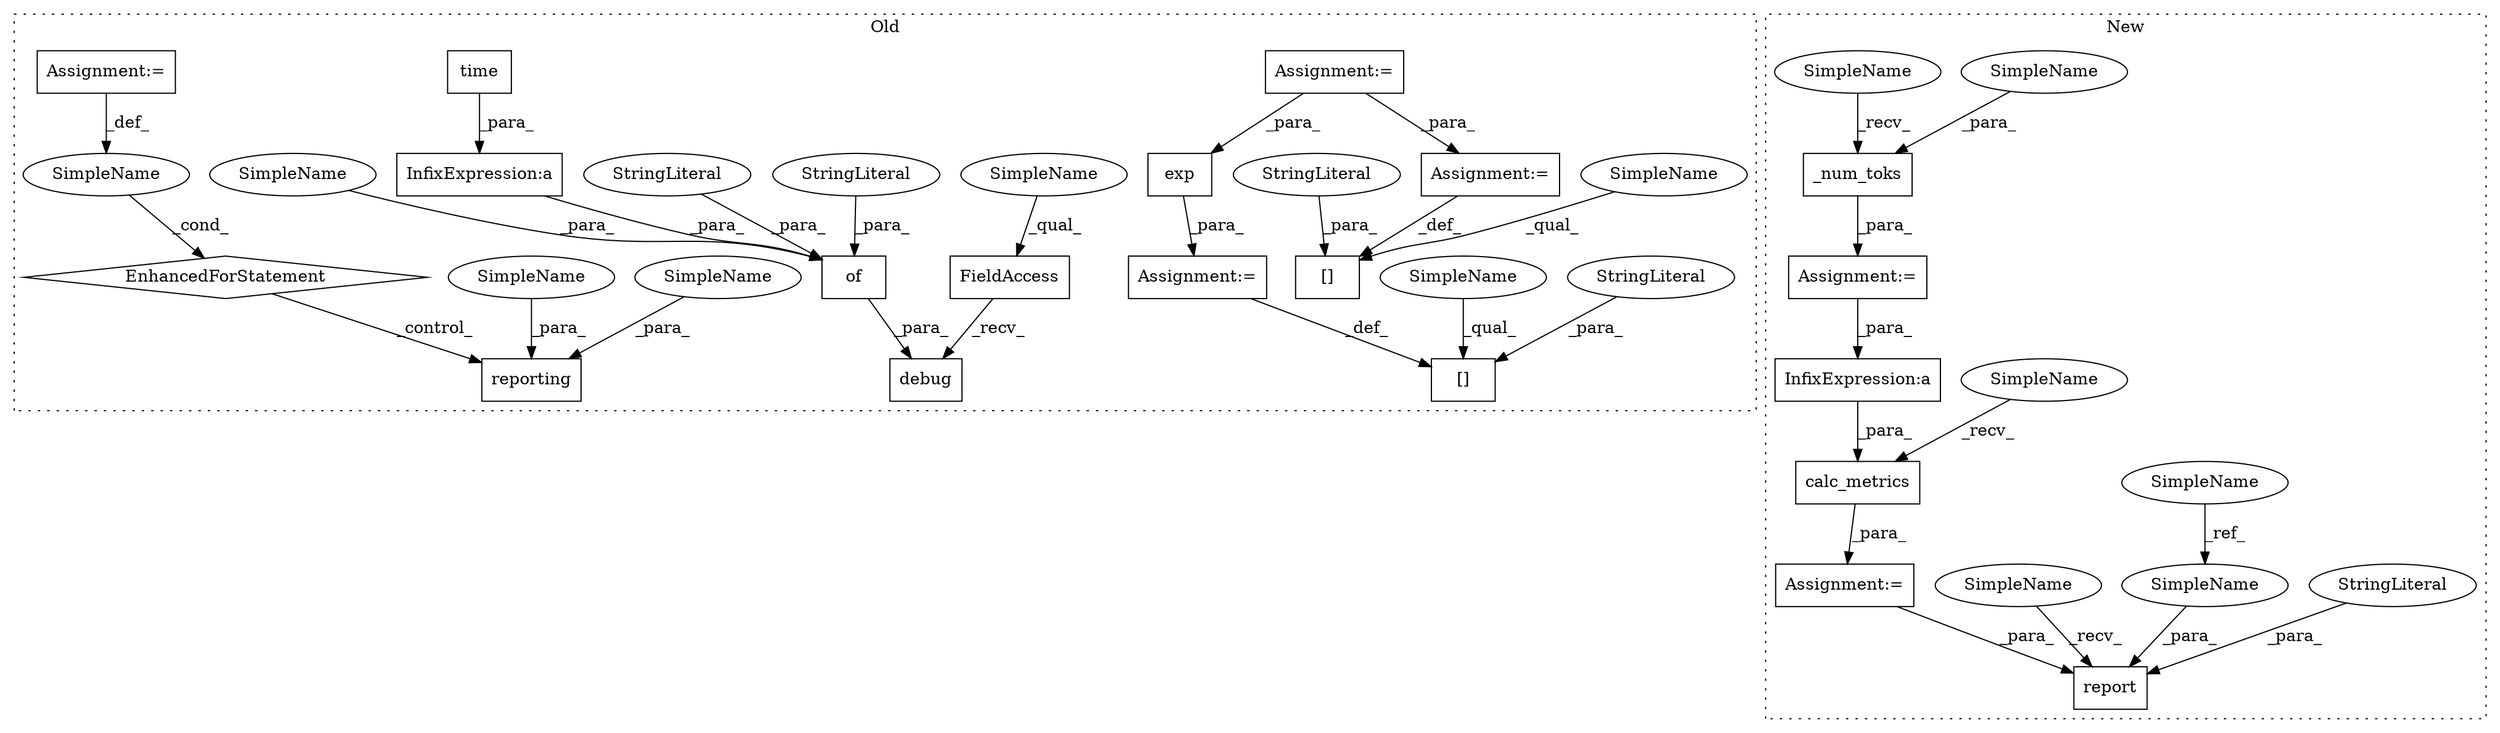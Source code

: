 digraph G {
subgraph cluster0 {
1 [label="exp" a="32" s="4096,4118" l="4,1" shape="box"];
3 [label="Assignment:=" a="7" s="3806" l="2" shape="box"];
4 [label="[]" a="2" s="4068,4088" l="8,1" shape="box"];
7 [label="StringLiteral" a="45" s="4076" l="12" shape="ellipse"];
8 [label="[]" a="2" s="4022,4040" l="8,1" shape="box"];
9 [label="StringLiteral" a="45" s="4030" l="10" shape="ellipse"];
14 [label="Assignment:=" a="7" s="4089" l="1" shape="box"];
15 [label="Assignment:=" a="7" s="4041" l="1" shape="box"];
16 [label="reporting" a="32" s="4217,4247" l="10,1" shape="box"];
17 [label="SimpleName" a="42" s="4182" l="9" shape="ellipse"];
18 [label="EnhancedForStatement" a="70" s="4125,4207" l="53,2" shape="diamond"];
20 [label="of" a="32" s="3969,4014" l="3,1" shape="box"];
21 [label="InfixExpression:a" a="27" s="4005" l="3" shape="box"];
22 [label="debug" a="32" s="3959,4015" l="6,1" shape="box"];
23 [label="StringLiteral" a="45" s="3986" l="6" shape="ellipse"];
24 [label="StringLiteral" a="45" s="3972" l="7" shape="ellipse"];
25 [label="FieldAccess" a="22" s="3950" l="8" shape="box"];
26 [label="time" a="32" s="3999" l="6" shape="box"];
27 [label="Assignment:=" a="7" s="4125,4207" l="53,2" shape="box"];
30 [label="SimpleName" a="42" s="4022" l="7" shape="ellipse"];
31 [label="SimpleName" a="42" s="4227" l="7" shape="ellipse"];
32 [label="SimpleName" a="42" s="4068" l="7" shape="ellipse"];
33 [label="SimpleName" a="42" s="3950" l="4" shape="ellipse"];
37 [label="SimpleName" a="42" s="4242" l="5" shape="ellipse"];
38 [label="SimpleName" a="42" s="3980" l="5" shape="ellipse"];
label = "Old";
style="dotted";
}
subgraph cluster1 {
2 [label="_num_toks" a="32" s="3758,3778" l="10,1" shape="box"];
5 [label="InfixExpression:a" a="27" s="3818" l="3" shape="box"];
6 [label="calc_metrics" a="32" s="4205,4239" l="13,1" shape="box"];
10 [label="report" a="32" s="4251,4306" l="7,1" shape="box"];
11 [label="StringLiteral" a="45" s="4285" l="7" shape="ellipse"];
12 [label="Assignment:=" a="7" s="4199" l="1" shape="box"];
13 [label="Assignment:=" a="7" s="3752" l="1" shape="box"];
19 [label="SimpleName" a="42" s="3067" l="5" shape="ellipse"];
28 [label="SimpleName" a="42" s="3768" l="10" shape="ellipse"];
29 [label="SimpleName" a="42" s="4279" l="5" shape="ellipse"];
34 [label="SimpleName" a="42" s="4246" l="4" shape="ellipse"];
35 [label="SimpleName" a="42" s="4200" l="4" shape="ellipse"];
36 [label="SimpleName" a="42" s="3753" l="4" shape="ellipse"];
label = "New";
style="dotted";
}
1 -> 14 [label="_para_"];
2 -> 13 [label="_para_"];
3 -> 15 [label="_para_"];
3 -> 1 [label="_para_"];
5 -> 6 [label="_para_"];
6 -> 12 [label="_para_"];
7 -> 4 [label="_para_"];
9 -> 8 [label="_para_"];
11 -> 10 [label="_para_"];
12 -> 10 [label="_para_"];
13 -> 5 [label="_para_"];
14 -> 4 [label="_def_"];
15 -> 8 [label="_def_"];
17 -> 18 [label="_cond_"];
18 -> 16 [label="_control_"];
19 -> 29 [label="_ref_"];
20 -> 22 [label="_para_"];
21 -> 20 [label="_para_"];
23 -> 20 [label="_para_"];
24 -> 20 [label="_para_"];
25 -> 22 [label="_recv_"];
26 -> 21 [label="_para_"];
27 -> 17 [label="_def_"];
28 -> 2 [label="_para_"];
29 -> 10 [label="_para_"];
30 -> 8 [label="_qual_"];
31 -> 16 [label="_para_"];
32 -> 4 [label="_qual_"];
33 -> 25 [label="_qual_"];
34 -> 10 [label="_recv_"];
35 -> 6 [label="_recv_"];
36 -> 2 [label="_recv_"];
37 -> 16 [label="_para_"];
38 -> 20 [label="_para_"];
}